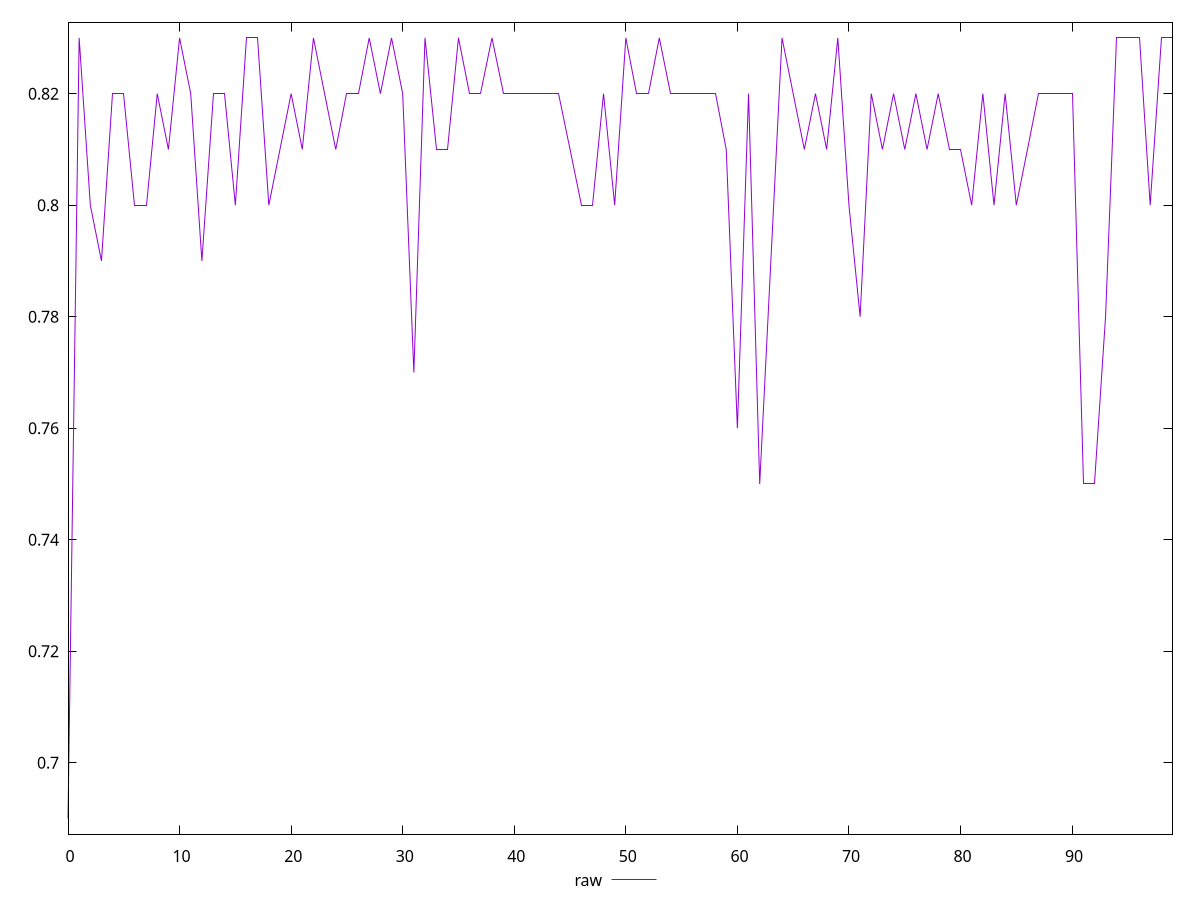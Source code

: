 reset

$raw <<EOF
0 0.69
1 0.83
2 0.8
3 0.79
4 0.82
5 0.82
6 0.8
7 0.8
8 0.82
9 0.81
10 0.83
11 0.82
12 0.79
13 0.82
14 0.82
15 0.8
16 0.83
17 0.83
18 0.8
19 0.81
20 0.82
21 0.81
22 0.83
23 0.82
24 0.81
25 0.82
26 0.82
27 0.83
28 0.82
29 0.83
30 0.82
31 0.77
32 0.83
33 0.81
34 0.81
35 0.83
36 0.82
37 0.82
38 0.83
39 0.82
40 0.82
41 0.82
42 0.82
43 0.82
44 0.82
45 0.81
46 0.8
47 0.8
48 0.82
49 0.8
50 0.83
51 0.82
52 0.82
53 0.83
54 0.82
55 0.82
56 0.82
57 0.82
58 0.82
59 0.81
60 0.76
61 0.82
62 0.75
63 0.79
64 0.83
65 0.82
66 0.81
67 0.82
68 0.81
69 0.83
70 0.8
71 0.78
72 0.82
73 0.81
74 0.82
75 0.81
76 0.82
77 0.81
78 0.82
79 0.81
80 0.81
81 0.8
82 0.82
83 0.8
84 0.82
85 0.8
86 0.81
87 0.82
88 0.82
89 0.82
90 0.82
91 0.75
92 0.75
93 0.78
94 0.83
95 0.83
96 0.83
97 0.8
98 0.83
99 0.83
EOF

set key outside below
set xrange [0:99]
set yrange [0.6871999999999999:0.8328]
set trange [0.6871999999999999:0.8328]
set terminal svg size 640, 500 enhanced background rgb 'white'
set output "reports/report_00030_2021-02-24T20-42-31.540Z/meta/score/samples/music/raw/values.svg"

plot $raw title "raw" with line

reset
